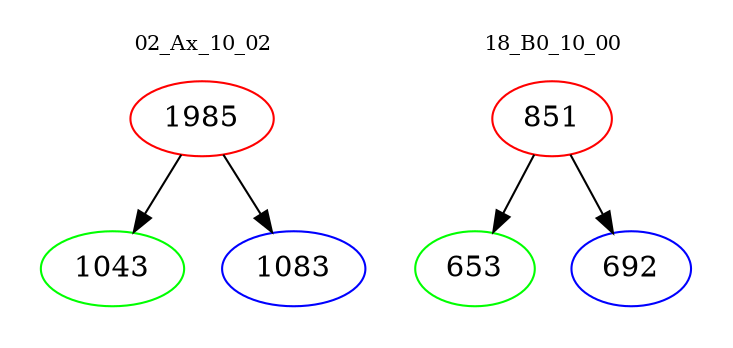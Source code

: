 digraph{
subgraph cluster_0 {
color = white
label = "02_Ax_10_02";
fontsize=10;
T0_1985 [label="1985", color="red"]
T0_1985 -> T0_1043 [color="black"]
T0_1043 [label="1043", color="green"]
T0_1985 -> T0_1083 [color="black"]
T0_1083 [label="1083", color="blue"]
}
subgraph cluster_1 {
color = white
label = "18_B0_10_00";
fontsize=10;
T1_851 [label="851", color="red"]
T1_851 -> T1_653 [color="black"]
T1_653 [label="653", color="green"]
T1_851 -> T1_692 [color="black"]
T1_692 [label="692", color="blue"]
}
}
